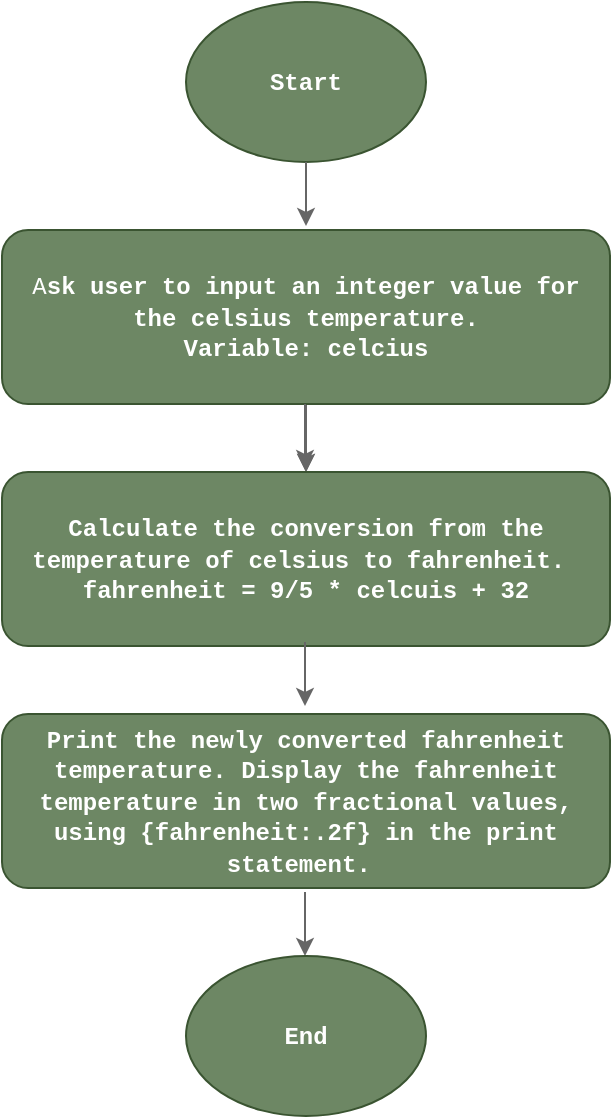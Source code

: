 <mxfile>
    <diagram id="5_tTcqJ-OuVN8mzMgxra" name="Page-1">
        <mxGraphModel dx="576" dy="480" grid="0" gridSize="10" guides="1" tooltips="1" connect="1" arrows="1" fold="1" page="1" pageScale="1" pageWidth="850" pageHeight="1100" background="#ffffff" math="0" shadow="0">
            <root>
                <mxCell id="0"/>
                <mxCell id="1" parent="0"/>
                <mxCell id="2" value="&lt;font face=&quot;Courier New&quot;&gt;&lt;b&gt;Start&lt;/b&gt;&lt;/font&gt;" style="ellipse;whiteSpace=wrap;html=1;fillColor=#6d8764;fontColor=#ffffff;strokeColor=#3A5431;" vertex="1" parent="1">
                    <mxGeometry x="224" y="2" width="120" height="80" as="geometry"/>
                </mxCell>
                <mxCell id="4" value="" style="endArrow=classic;html=1;strokeColor=#666666;" edge="1" parent="1" source="2">
                    <mxGeometry width="50" height="50" relative="1" as="geometry">
                        <mxPoint x="284" y="132" as="sourcePoint"/>
                        <mxPoint x="284" y="114" as="targetPoint"/>
                    </mxGeometry>
                </mxCell>
                <mxCell id="11" value="" style="edgeStyle=none;html=1;strokeColor=#666666;" edge="1" parent="1" source="5" target="10">
                    <mxGeometry relative="1" as="geometry"/>
                </mxCell>
                <mxCell id="15" value="" style="edgeStyle=none;html=1;strokeColor=#666666;" edge="1" parent="1" source="5" target="10">
                    <mxGeometry relative="1" as="geometry"/>
                </mxCell>
                <mxCell id="5" value="&lt;font face=&quot;Courier New&quot;&gt;A&lt;b&gt;sk user to input an integer value for the celsius temperature.&lt;br&gt;Variable: celcius&lt;br&gt;&lt;/b&gt;&lt;/font&gt;" style="rounded=1;whiteSpace=wrap;html=1;fillColor=#6d8764;fontColor=#ffffff;strokeColor=#3A5431;" vertex="1" parent="1">
                    <mxGeometry x="132" y="116" width="304" height="87" as="geometry"/>
                </mxCell>
                <mxCell id="8" value="" style="endArrow=classic;html=1;strokeColor=#666666;" edge="1" parent="1">
                    <mxGeometry width="50" height="50" relative="1" as="geometry">
                        <mxPoint x="283.5" y="203" as="sourcePoint"/>
                        <mxPoint x="283.5" y="235" as="targetPoint"/>
                    </mxGeometry>
                </mxCell>
                <mxCell id="10" value="&lt;b style=&quot;font-family: &amp;quot;Courier New&amp;quot;;&quot;&gt;Calculate the conversion from the temperature of celsius to fahrenheit.&amp;nbsp;&lt;br&gt;&lt;/b&gt;&lt;b style=&quot;text-align: start; background-color: initial; font-family: &amp;quot;Courier New&amp;quot;;&quot;&gt;fahrenheit = 9/5 * celcuis + 32&lt;/b&gt;&lt;b style=&quot;font-family: &amp;quot;Courier New&amp;quot;;&quot;&gt;&lt;br&gt;&lt;/b&gt;" style="rounded=1;whiteSpace=wrap;html=1;fillColor=#6d8764;fontColor=#ffffff;strokeColor=#3A5431;" vertex="1" parent="1">
                    <mxGeometry x="132" y="237" width="304" height="87" as="geometry"/>
                </mxCell>
                <mxCell id="12" value="" style="endArrow=classic;html=1;strokeColor=#666666;" edge="1" parent="1">
                    <mxGeometry width="50" height="50" relative="1" as="geometry">
                        <mxPoint x="283.5" y="322" as="sourcePoint"/>
                        <mxPoint x="283.5" y="354" as="targetPoint"/>
                    </mxGeometry>
                </mxCell>
                <mxCell id="14" value="&lt;font face=&quot;Courier New&quot;&gt;&lt;b&gt;Print the newly converted fahrenheit temperature. Display the fahrenheit temperature in two fractional values, using {fahrenheit:.2f} in the print statement.&amp;nbsp;&lt;br&gt;&lt;/b&gt;&lt;/font&gt;" style="rounded=1;whiteSpace=wrap;html=1;fillColor=#6d8764;fontColor=#ffffff;strokeColor=#3A5431;" vertex="1" parent="1">
                    <mxGeometry x="132" y="358" width="304" height="87" as="geometry"/>
                </mxCell>
                <mxCell id="16" value="" style="endArrow=classic;html=1;strokeColor=#666666;" edge="1" parent="1">
                    <mxGeometry width="50" height="50" relative="1" as="geometry">
                        <mxPoint x="283.5" y="447" as="sourcePoint"/>
                        <mxPoint x="283.5" y="479" as="targetPoint"/>
                    </mxGeometry>
                </mxCell>
                <mxCell id="20" value="&lt;font face=&quot;Courier New&quot;&gt;&lt;b&gt;End&lt;/b&gt;&lt;/font&gt;" style="ellipse;whiteSpace=wrap;html=1;fillColor=#6d8764;fontColor=#ffffff;strokeColor=#3A5431;" vertex="1" parent="1">
                    <mxGeometry x="224" y="479" width="120" height="80" as="geometry"/>
                </mxCell>
            </root>
        </mxGraphModel>
    </diagram>
</mxfile>